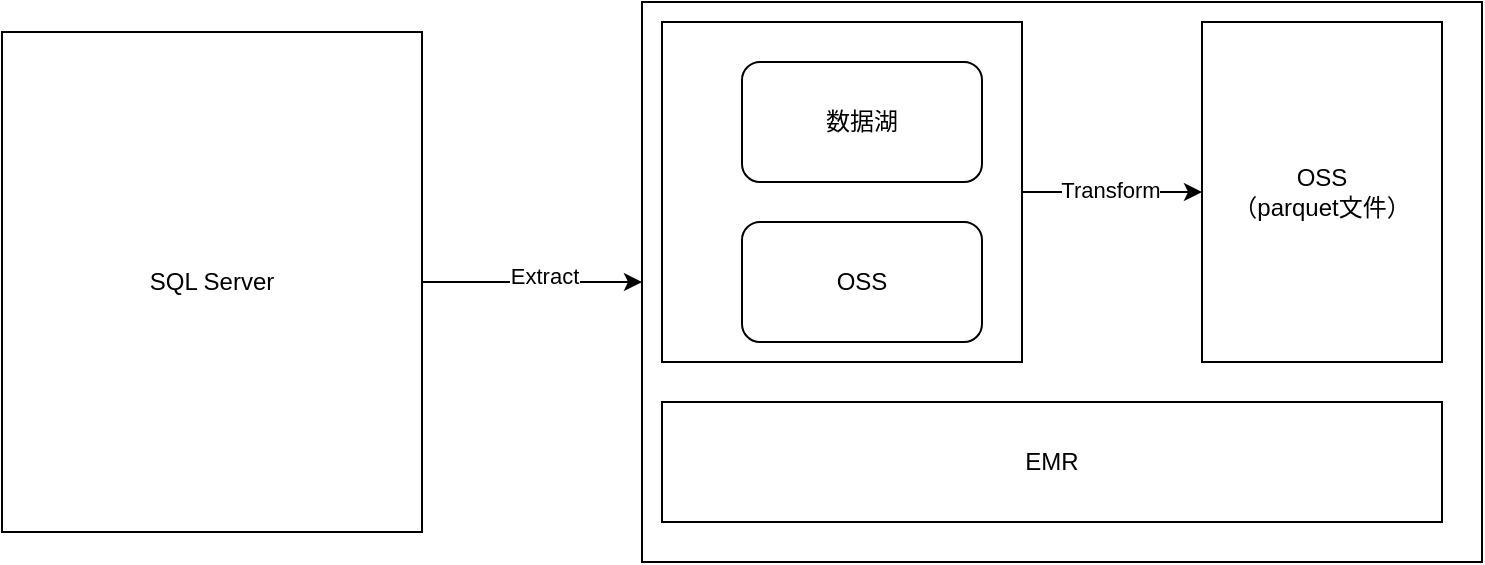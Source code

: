<mxfile version="21.6.9" type="github">
  <diagram name="第 1 页" id="CuzWUCUattDr5D-PUrTy">
    <mxGraphModel dx="1194" dy="666" grid="1" gridSize="10" guides="1" tooltips="1" connect="1" arrows="1" fold="1" page="1" pageScale="1" pageWidth="827" pageHeight="1169" math="0" shadow="0">
      <root>
        <mxCell id="0" />
        <mxCell id="1" parent="0" />
        <mxCell id="m9GmWyoyBEbgpPIqaoeG-12" value="" style="rounded=0;whiteSpace=wrap;html=1;" vertex="1" parent="1">
          <mxGeometry x="360" y="370" width="420" height="280" as="geometry" />
        </mxCell>
        <mxCell id="m9GmWyoyBEbgpPIqaoeG-13" style="edgeStyle=orthogonalEdgeStyle;rounded=0;orthogonalLoop=1;jettySize=auto;html=1;exitX=1;exitY=0.5;exitDx=0;exitDy=0;entryX=0;entryY=0.5;entryDx=0;entryDy=0;" edge="1" parent="1" source="m9GmWyoyBEbgpPIqaoeG-1" target="m9GmWyoyBEbgpPIqaoeG-12">
          <mxGeometry relative="1" as="geometry" />
        </mxCell>
        <mxCell id="m9GmWyoyBEbgpPIqaoeG-16" value="Extract" style="edgeLabel;html=1;align=center;verticalAlign=middle;resizable=0;points=[];" vertex="1" connectable="0" parent="m9GmWyoyBEbgpPIqaoeG-13">
          <mxGeometry x="0.109" y="3" relative="1" as="geometry">
            <mxPoint as="offset" />
          </mxGeometry>
        </mxCell>
        <mxCell id="m9GmWyoyBEbgpPIqaoeG-1" value="SQL Server" style="rounded=0;whiteSpace=wrap;html=1;" vertex="1" parent="1">
          <mxGeometry x="40" y="385" width="210" height="250" as="geometry" />
        </mxCell>
        <mxCell id="m9GmWyoyBEbgpPIqaoeG-15" style="edgeStyle=orthogonalEdgeStyle;rounded=0;orthogonalLoop=1;jettySize=auto;html=1;exitX=1;exitY=0.5;exitDx=0;exitDy=0;entryX=0;entryY=0.5;entryDx=0;entryDy=0;" edge="1" parent="1" source="m9GmWyoyBEbgpPIqaoeG-2" target="m9GmWyoyBEbgpPIqaoeG-8">
          <mxGeometry relative="1" as="geometry" />
        </mxCell>
        <mxCell id="m9GmWyoyBEbgpPIqaoeG-17" value="Transform" style="edgeLabel;html=1;align=center;verticalAlign=middle;resizable=0;points=[];" vertex="1" connectable="0" parent="m9GmWyoyBEbgpPIqaoeG-15">
          <mxGeometry x="-0.029" y="1" relative="1" as="geometry">
            <mxPoint as="offset" />
          </mxGeometry>
        </mxCell>
        <mxCell id="m9GmWyoyBEbgpPIqaoeG-2" value="" style="rounded=0;whiteSpace=wrap;html=1;" vertex="1" parent="1">
          <mxGeometry x="370" y="380" width="180" height="170" as="geometry" />
        </mxCell>
        <mxCell id="m9GmWyoyBEbgpPIqaoeG-5" value="OSS" style="rounded=1;whiteSpace=wrap;html=1;" vertex="1" parent="1">
          <mxGeometry x="410" y="480" width="120" height="60" as="geometry" />
        </mxCell>
        <mxCell id="m9GmWyoyBEbgpPIqaoeG-6" value="数据湖" style="rounded=1;whiteSpace=wrap;html=1;" vertex="1" parent="1">
          <mxGeometry x="410" y="400" width="120" height="60" as="geometry" />
        </mxCell>
        <mxCell id="m9GmWyoyBEbgpPIqaoeG-8" value="OSS&lt;br&gt;（parquet文件）" style="rounded=0;whiteSpace=wrap;html=1;" vertex="1" parent="1">
          <mxGeometry x="640" y="380" width="120" height="170" as="geometry" />
        </mxCell>
        <mxCell id="m9GmWyoyBEbgpPIqaoeG-11" value="EMR" style="rounded=0;whiteSpace=wrap;html=1;" vertex="1" parent="1">
          <mxGeometry x="370" y="570" width="390" height="60" as="geometry" />
        </mxCell>
      </root>
    </mxGraphModel>
  </diagram>
</mxfile>
